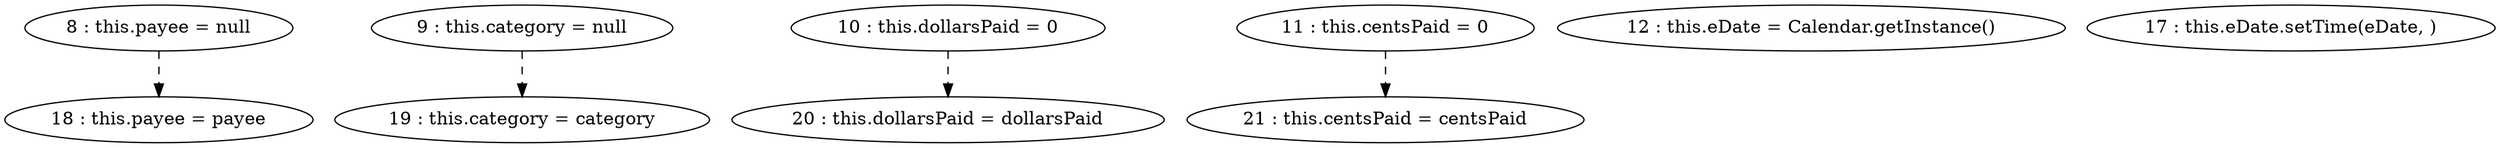 digraph G {
"8 : this.payee = null"
"8 : this.payee = null" -> "18 : this.payee = payee" [style=dashed]
"9 : this.category = null"
"9 : this.category = null" -> "19 : this.category = category" [style=dashed]
"10 : this.dollarsPaid = 0"
"10 : this.dollarsPaid = 0" -> "20 : this.dollarsPaid = dollarsPaid" [style=dashed]
"11 : this.centsPaid = 0"
"11 : this.centsPaid = 0" -> "21 : this.centsPaid = centsPaid" [style=dashed]
"12 : this.eDate = Calendar.getInstance()"
"17 : this.eDate.setTime(eDate, )"
"18 : this.payee = payee"
"19 : this.category = category"
"20 : this.dollarsPaid = dollarsPaid"
"21 : this.centsPaid = centsPaid"
}